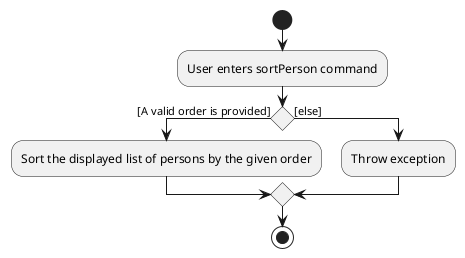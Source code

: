 @startuml
!pragma useVerticalIf on
start
:User enters sortPerson command;
if () then ([A valid order is provided])
  :Sort the displayed list of persons by the given order;
else ([else])
  :Throw exception;
endif
stop
@enduml
